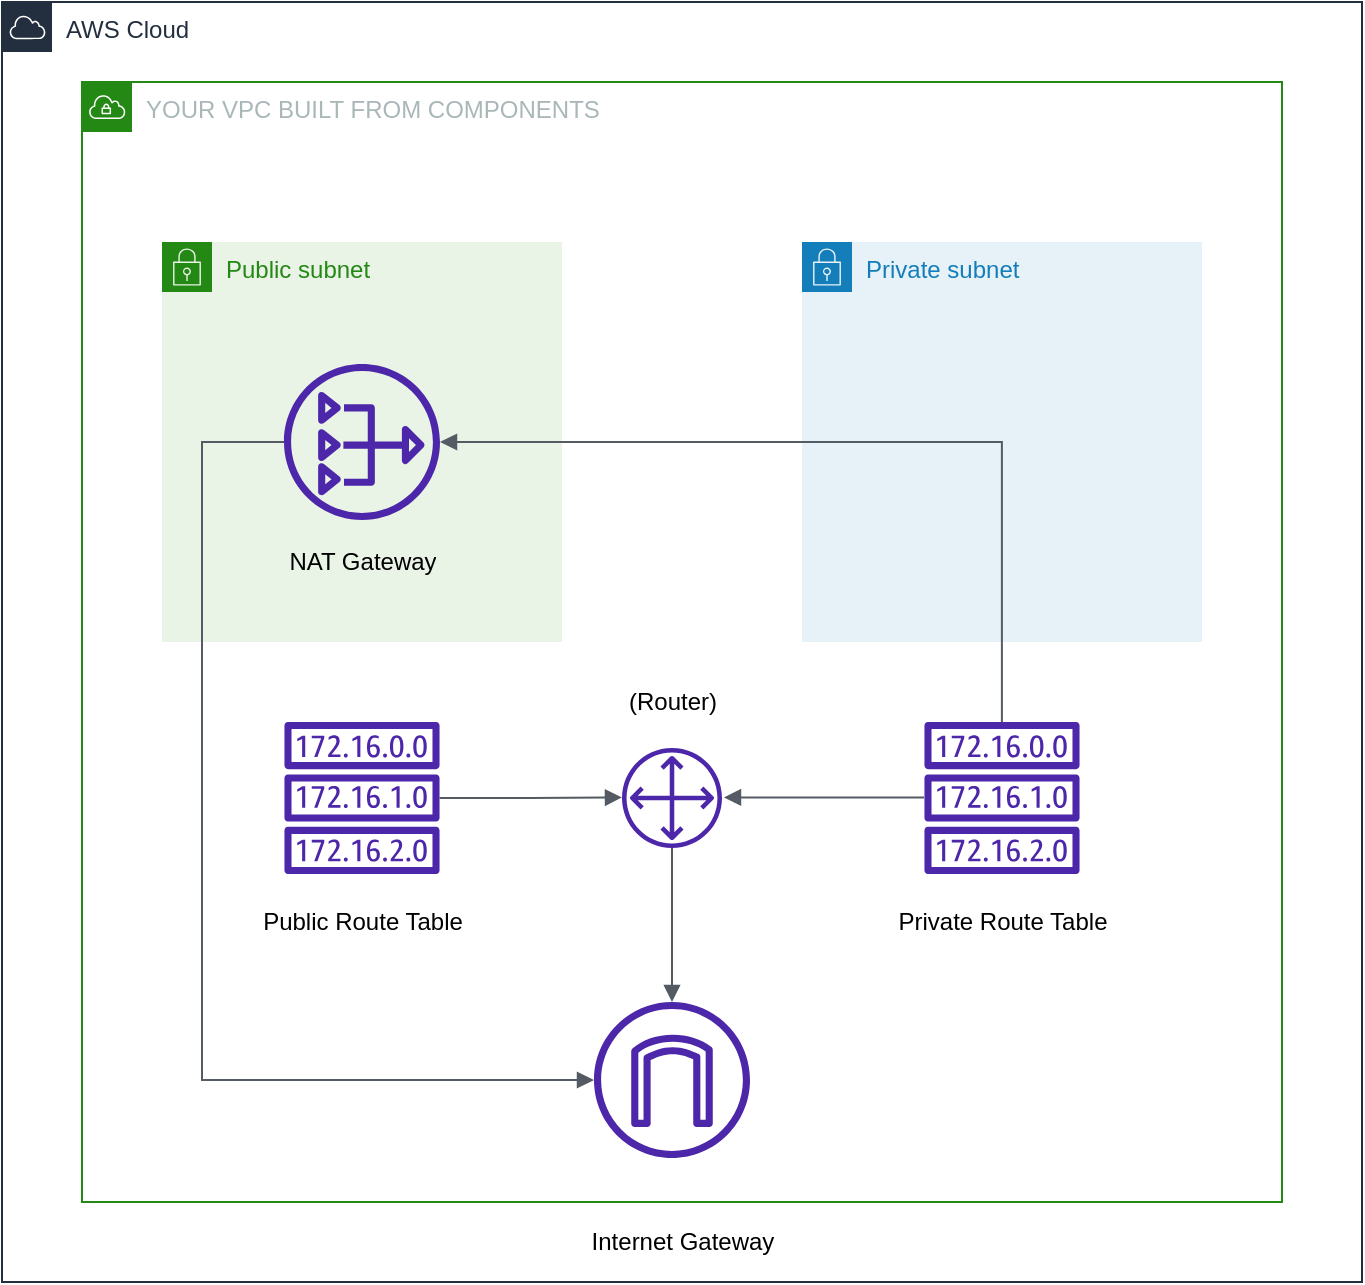 <mxfile version="20.0.1" type="github">
  <diagram id="Qfw5KqlO8cd22jr_XHpM" name="Page-1">
    <mxGraphModel dx="1408" dy="808" grid="1" gridSize="10" guides="1" tooltips="1" connect="1" arrows="1" fold="1" page="1" pageScale="1" pageWidth="850" pageHeight="1100" math="0" shadow="0">
      <root>
        <mxCell id="0" />
        <mxCell id="1" parent="0" />
        <mxCell id="nmVyjJnILzeaegPNqzHL-2" value="AWS Cloud" style="points=[[0,0],[0.25,0],[0.5,0],[0.75,0],[1,0],[1,0.25],[1,0.5],[1,0.75],[1,1],[0.75,1],[0.5,1],[0.25,1],[0,1],[0,0.75],[0,0.5],[0,0.25]];outlineConnect=0;gradientColor=none;html=1;whiteSpace=wrap;fontSize=12;fontStyle=0;container=1;pointerEvents=0;collapsible=0;recursiveResize=0;shape=mxgraph.aws4.group;grIcon=mxgraph.aws4.group_aws_cloud;strokeColor=#232F3E;fillColor=none;verticalAlign=top;align=left;spacingLeft=30;fontColor=#232F3E;dashed=0;" vertex="1" parent="1">
          <mxGeometry x="40" y="40" width="680" height="640" as="geometry" />
        </mxCell>
        <mxCell id="nmVyjJnILzeaegPNqzHL-7" value="YOUR VPC BUILT FROM COMPONENTS" style="points=[[0,0],[0.25,0],[0.5,0],[0.75,0],[1,0],[1,0.25],[1,0.5],[1,0.75],[1,1],[0.75,1],[0.5,1],[0.25,1],[0,1],[0,0.75],[0,0.5],[0,0.25]];outlineConnect=0;gradientColor=none;html=1;whiteSpace=wrap;fontSize=12;fontStyle=0;container=1;pointerEvents=0;collapsible=0;recursiveResize=0;shape=mxgraph.aws4.group;grIcon=mxgraph.aws4.group_vpc;strokeColor=#248814;fillColor=none;verticalAlign=top;align=left;spacingLeft=30;fontColor=#AAB7B8;dashed=0;" vertex="1" parent="nmVyjJnILzeaegPNqzHL-2">
          <mxGeometry x="40" y="40" width="600" height="560" as="geometry" />
        </mxCell>
        <mxCell id="nmVyjJnILzeaegPNqzHL-8" value="Public subnet" style="points=[[0,0],[0.25,0],[0.5,0],[0.75,0],[1,0],[1,0.25],[1,0.5],[1,0.75],[1,1],[0.75,1],[0.5,1],[0.25,1],[0,1],[0,0.75],[0,0.5],[0,0.25]];outlineConnect=0;gradientColor=none;html=1;whiteSpace=wrap;fontSize=12;fontStyle=0;container=1;pointerEvents=0;collapsible=0;recursiveResize=0;shape=mxgraph.aws4.group;grIcon=mxgraph.aws4.group_security_group;grStroke=0;strokeColor=#248814;fillColor=#E9F3E6;verticalAlign=top;align=left;spacingLeft=30;fontColor=#248814;dashed=0;" vertex="1" parent="nmVyjJnILzeaegPNqzHL-7">
          <mxGeometry x="40" y="80" width="200" height="200" as="geometry" />
        </mxCell>
        <mxCell id="nmVyjJnILzeaegPNqzHL-6" value="" style="sketch=0;outlineConnect=0;fontColor=#232F3E;gradientColor=none;fillColor=#4D27AA;strokeColor=none;dashed=0;verticalLabelPosition=bottom;verticalAlign=top;align=center;html=1;fontSize=12;fontStyle=0;aspect=fixed;pointerEvents=1;shape=mxgraph.aws4.nat_gateway;" vertex="1" parent="nmVyjJnILzeaegPNqzHL-8">
          <mxGeometry x="61" y="61" width="78" height="78" as="geometry" />
        </mxCell>
        <UserObject label="NAT Gateway" placeholders="1" name="Variable" id="nmVyjJnILzeaegPNqzHL-16">
          <mxCell style="text;html=1;strokeColor=none;fillColor=none;align=center;verticalAlign=middle;whiteSpace=wrap;overflow=hidden;" vertex="1" parent="nmVyjJnILzeaegPNqzHL-8">
            <mxGeometry x="39.5" y="150" width="121" height="20" as="geometry" />
          </mxCell>
        </UserObject>
        <mxCell id="nmVyjJnILzeaegPNqzHL-9" value="Private subnet" style="points=[[0,0],[0.25,0],[0.5,0],[0.75,0],[1,0],[1,0.25],[1,0.5],[1,0.75],[1,1],[0.75,1],[0.5,1],[0.25,1],[0,1],[0,0.75],[0,0.5],[0,0.25]];outlineConnect=0;gradientColor=none;html=1;whiteSpace=wrap;fontSize=12;fontStyle=0;container=1;pointerEvents=0;collapsible=0;recursiveResize=0;shape=mxgraph.aws4.group;grIcon=mxgraph.aws4.group_security_group;grStroke=0;strokeColor=#147EBA;fillColor=#E6F2F8;verticalAlign=top;align=left;spacingLeft=30;fontColor=#147EBA;dashed=0;" vertex="1" parent="nmVyjJnILzeaegPNqzHL-7">
          <mxGeometry x="360" y="80" width="200" height="200" as="geometry" />
        </mxCell>
        <mxCell id="nmVyjJnILzeaegPNqzHL-4" value="" style="sketch=0;outlineConnect=0;fontColor=#232F3E;gradientColor=none;fillColor=#4D27AA;strokeColor=none;dashed=0;verticalLabelPosition=bottom;verticalAlign=top;align=center;html=1;fontSize=12;fontStyle=0;aspect=fixed;pointerEvents=1;shape=mxgraph.aws4.route_table;" vertex="1" parent="nmVyjJnILzeaegPNqzHL-7">
          <mxGeometry x="421" y="320" width="78" height="76" as="geometry" />
        </mxCell>
        <mxCell id="nmVyjJnILzeaegPNqzHL-3" value="" style="sketch=0;outlineConnect=0;fontColor=#232F3E;gradientColor=none;fillColor=#4D27AA;strokeColor=none;dashed=0;verticalLabelPosition=bottom;verticalAlign=top;align=center;html=1;fontSize=12;fontStyle=0;aspect=fixed;pointerEvents=1;shape=mxgraph.aws4.route_table;" vertex="1" parent="nmVyjJnILzeaegPNqzHL-7">
          <mxGeometry x="101" y="320" width="78" height="76" as="geometry" />
        </mxCell>
        <mxCell id="nmVyjJnILzeaegPNqzHL-5" value="" style="sketch=0;outlineConnect=0;fontColor=#232F3E;gradientColor=none;fillColor=#4D27AA;strokeColor=none;dashed=0;verticalLabelPosition=bottom;verticalAlign=top;align=center;html=1;fontSize=12;fontStyle=0;aspect=fixed;pointerEvents=1;shape=mxgraph.aws4.internet_gateway;" vertex="1" parent="nmVyjJnILzeaegPNqzHL-7">
          <mxGeometry x="256" y="460" width="78" height="78" as="geometry" />
        </mxCell>
        <mxCell id="nmVyjJnILzeaegPNqzHL-10" value="" style="sketch=0;outlineConnect=0;fontColor=#232F3E;gradientColor=none;fillColor=#4D27AA;strokeColor=none;dashed=0;verticalLabelPosition=bottom;verticalAlign=top;align=center;html=1;fontSize=12;fontStyle=0;aspect=fixed;pointerEvents=1;shape=mxgraph.aws4.customer_gateway;" vertex="1" parent="nmVyjJnILzeaegPNqzHL-7">
          <mxGeometry x="270" y="333" width="50" height="50" as="geometry" />
        </mxCell>
        <UserObject label="Public Route Table" placeholders="1" name="Variable" id="nmVyjJnILzeaegPNqzHL-12">
          <mxCell style="text;html=1;strokeColor=none;fillColor=none;align=center;verticalAlign=middle;whiteSpace=wrap;overflow=hidden;" vertex="1" parent="nmVyjJnILzeaegPNqzHL-7">
            <mxGeometry x="79.5" y="410" width="121" height="20" as="geometry" />
          </mxCell>
        </UserObject>
        <UserObject label="Private Route Table" placeholders="1" name="Variable" id="nmVyjJnILzeaegPNqzHL-13">
          <mxCell style="text;html=1;strokeColor=none;fillColor=none;align=center;verticalAlign=middle;whiteSpace=wrap;overflow=hidden;" vertex="1" parent="nmVyjJnILzeaegPNqzHL-7">
            <mxGeometry x="399.5" y="410" width="121" height="20" as="geometry" />
          </mxCell>
        </UserObject>
        <UserObject label="(Router)" placeholders="1" name="Variable" id="nmVyjJnILzeaegPNqzHL-15">
          <mxCell style="text;html=1;strokeColor=none;fillColor=none;align=center;verticalAlign=middle;whiteSpace=wrap;overflow=hidden;" vertex="1" parent="nmVyjJnILzeaegPNqzHL-7">
            <mxGeometry x="234.5" y="300" width="121" height="20" as="geometry" />
          </mxCell>
        </UserObject>
        <mxCell id="nmVyjJnILzeaegPNqzHL-17" value="" style="edgeStyle=orthogonalEdgeStyle;html=1;endArrow=none;elbow=vertical;startArrow=block;startFill=1;strokeColor=#545B64;rounded=0;" edge="1" parent="nmVyjJnILzeaegPNqzHL-7" source="nmVyjJnILzeaegPNqzHL-6" target="nmVyjJnILzeaegPNqzHL-4">
          <mxGeometry width="100" relative="1" as="geometry">
            <mxPoint x="260" y="179.76" as="sourcePoint" />
            <mxPoint x="280" y="180" as="targetPoint" />
          </mxGeometry>
        </mxCell>
        <mxCell id="nmVyjJnILzeaegPNqzHL-18" value="" style="edgeStyle=orthogonalEdgeStyle;html=1;endArrow=none;elbow=vertical;startArrow=block;startFill=1;strokeColor=#545B64;rounded=0;" edge="1" parent="nmVyjJnILzeaegPNqzHL-7">
          <mxGeometry width="100" relative="1" as="geometry">
            <mxPoint x="321" y="357.71" as="sourcePoint" />
            <mxPoint x="421" y="357.71" as="targetPoint" />
            <Array as="points">
              <mxPoint x="371" y="357.71" />
              <mxPoint x="371" y="357.71" />
            </Array>
          </mxGeometry>
        </mxCell>
        <mxCell id="nmVyjJnILzeaegPNqzHL-19" value="" style="edgeStyle=orthogonalEdgeStyle;html=1;endArrow=block;elbow=vertical;startArrow=none;endFill=1;strokeColor=#545B64;rounded=0;" edge="1" parent="nmVyjJnILzeaegPNqzHL-7" source="nmVyjJnILzeaegPNqzHL-3">
          <mxGeometry width="100" relative="1" as="geometry">
            <mxPoint x="170" y="357.71" as="sourcePoint" />
            <mxPoint x="270" y="357.71" as="targetPoint" />
          </mxGeometry>
        </mxCell>
        <mxCell id="nmVyjJnILzeaegPNqzHL-20" value="" style="edgeStyle=orthogonalEdgeStyle;html=1;endArrow=none;elbow=vertical;startArrow=block;startFill=1;strokeColor=#545B64;rounded=0;" edge="1" parent="nmVyjJnILzeaegPNqzHL-7" source="nmVyjJnILzeaegPNqzHL-5" target="nmVyjJnILzeaegPNqzHL-6">
          <mxGeometry width="100" relative="1" as="geometry">
            <mxPoint x="1" y="357.5" as="sourcePoint" />
            <mxPoint x="101" y="357.5" as="targetPoint" />
            <Array as="points">
              <mxPoint x="60" y="499" />
              <mxPoint x="60" y="180" />
            </Array>
          </mxGeometry>
        </mxCell>
        <mxCell id="nmVyjJnILzeaegPNqzHL-21" value="" style="edgeStyle=orthogonalEdgeStyle;html=1;endArrow=none;elbow=vertical;startArrow=block;startFill=1;strokeColor=#545B64;rounded=0;" edge="1" parent="nmVyjJnILzeaegPNqzHL-7" source="nmVyjJnILzeaegPNqzHL-5" target="nmVyjJnILzeaegPNqzHL-10">
          <mxGeometry width="100" relative="1" as="geometry">
            <mxPoint x="280" y="410" as="sourcePoint" />
            <mxPoint x="380" y="410" as="targetPoint" />
          </mxGeometry>
        </mxCell>
        <UserObject label="Internet Gateway" placeholders="1" name="Variable" id="nmVyjJnILzeaegPNqzHL-14">
          <mxCell style="text;html=1;strokeColor=none;fillColor=none;align=center;verticalAlign=middle;whiteSpace=wrap;overflow=hidden;" vertex="1" parent="nmVyjJnILzeaegPNqzHL-2">
            <mxGeometry x="279.5" y="610" width="121" height="20" as="geometry" />
          </mxCell>
        </UserObject>
      </root>
    </mxGraphModel>
  </diagram>
</mxfile>
